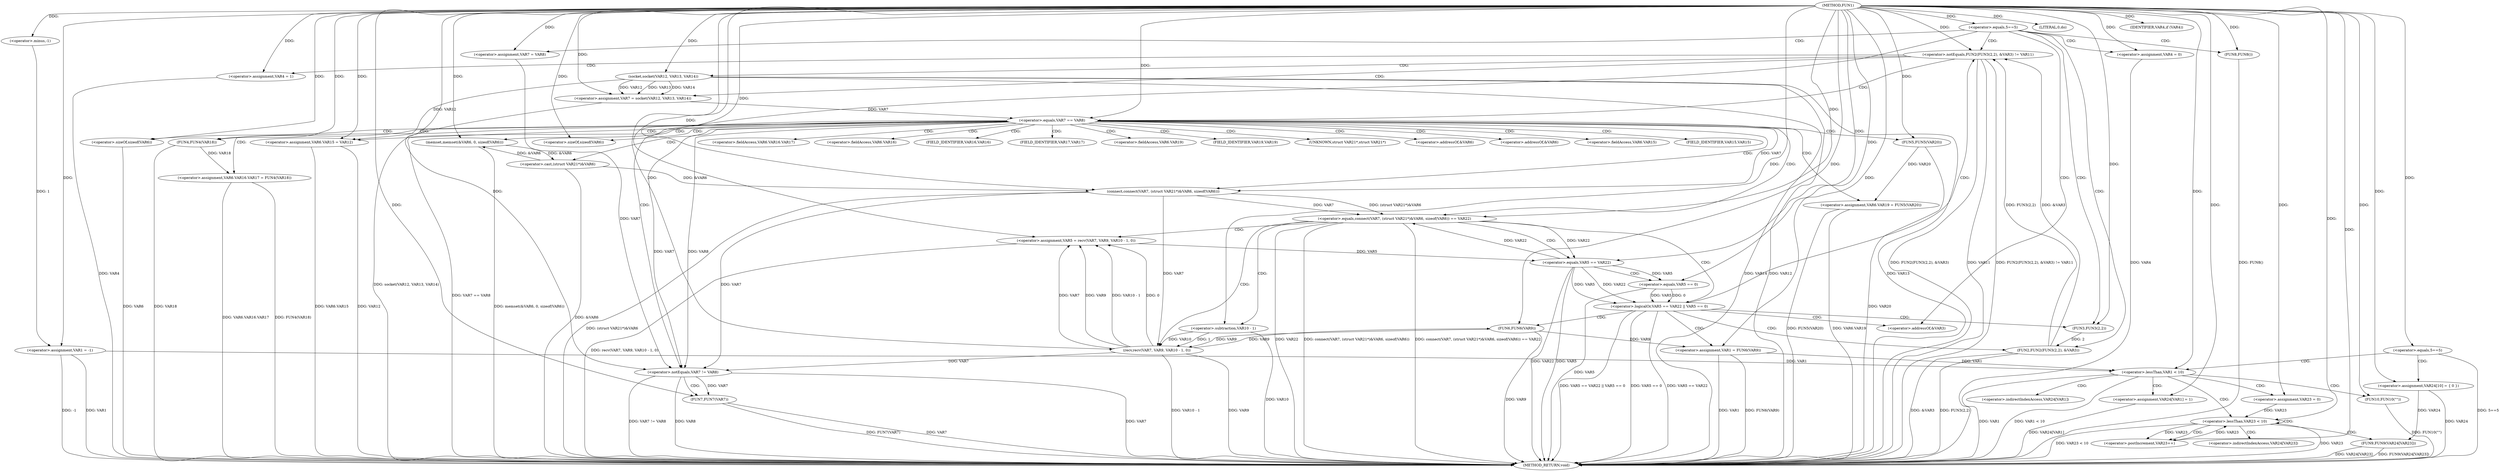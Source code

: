 digraph FUN1 {  
"1000100" [label = "(METHOD,FUN1)" ]
"1000264" [label = "(METHOD_RETURN,void)" ]
"1000103" [label = "(<operator>.assignment,VAR1 = -1)" ]
"1000105" [label = "(<operator>.minus,-1)" ]
"1000108" [label = "(<operator>.equals,5==5)" ]
"1000115" [label = "(<operator>.assignment,VAR4 = 0)" ]
"1000121" [label = "(<operator>.assignment,VAR7 = VAR8)" ]
"1000128" [label = "(<operator>.notEquals,FUN2(FUN3(2,2), &VAR3) != VAR11)" ]
"1000129" [label = "(FUN2,FUN2(FUN3(2,2), &VAR3))" ]
"1000130" [label = "(FUN3,FUN3(2,2))" ]
"1000138" [label = "(<operator>.assignment,VAR4 = 1)" ]
"1000141" [label = "(<operator>.assignment,VAR7 = socket(VAR12, VAR13, VAR14))" ]
"1000143" [label = "(socket,socket(VAR12, VAR13, VAR14))" ]
"1000148" [label = "(<operator>.equals,VAR7 == VAR8)" ]
"1000153" [label = "(memset,memset(&VAR6, 0, sizeof(VAR6)))" ]
"1000157" [label = "(<operator>.sizeOf,sizeof(VAR6))" ]
"1000159" [label = "(<operator>.assignment,VAR6.VAR15 = VAR12)" ]
"1000164" [label = "(<operator>.assignment,VAR6.VAR16.VAR17 = FUN4(VAR18))" ]
"1000170" [label = "(FUN4,FUN4(VAR18))" ]
"1000172" [label = "(<operator>.assignment,VAR6.VAR19 = FUN5(VAR20))" ]
"1000176" [label = "(FUN5,FUN5(VAR20))" ]
"1000179" [label = "(<operator>.equals,connect(VAR7, (struct VAR21*)&VAR6, sizeof(VAR6)) == VAR22)" ]
"1000180" [label = "(connect,connect(VAR7, (struct VAR21*)&VAR6, sizeof(VAR6)))" ]
"1000182" [label = "(<operator>.cast,(struct VAR21*)&VAR6)" ]
"1000186" [label = "(<operator>.sizeOf,sizeof(VAR6))" ]
"1000191" [label = "(<operator>.assignment,VAR5 = recv(VAR7, VAR9, VAR10 - 1, 0))" ]
"1000193" [label = "(recv,recv(VAR7, VAR9, VAR10 - 1, 0))" ]
"1000196" [label = "(<operator>.subtraction,VAR10 - 1)" ]
"1000201" [label = "(<operator>.logicalOr,VAR5 == VAR22 || VAR5 == 0)" ]
"1000202" [label = "(<operator>.equals,VAR5 == VAR22)" ]
"1000205" [label = "(<operator>.equals,VAR5 == 0)" ]
"1000210" [label = "(<operator>.assignment,VAR1 = FUN6(VAR9))" ]
"1000212" [label = "(FUN6,FUN6(VAR9))" ]
"1000214" [label = "(LITERAL,0,do)" ]
"1000216" [label = "(<operator>.notEquals,VAR7 != VAR8)" ]
"1000220" [label = "(FUN7,FUN7(VAR7))" ]
"1000223" [label = "(IDENTIFIER,VAR4,if (VAR4))" ]
"1000225" [label = "(FUN8,FUN8())" ]
"1000227" [label = "(<operator>.equals,5==5)" ]
"1000234" [label = "(<operator>.assignment,VAR24[10] = { 0 })" ]
"1000237" [label = "(<operator>.lessThan,VAR1 < 10)" ]
"1000241" [label = "(<operator>.assignment,VAR24[VAR1] = 1)" ]
"1000247" [label = "(<operator>.assignment,VAR23 = 0)" ]
"1000250" [label = "(<operator>.lessThan,VAR23 < 10)" ]
"1000253" [label = "(<operator>.postIncrement,VAR23++)" ]
"1000256" [label = "(FUN9,FUN9(VAR24[VAR23]))" ]
"1000262" [label = "(FUN10,FUN10(\"\"))" ]
"1000133" [label = "(<operator>.addressOf,&VAR3)" ]
"1000154" [label = "(<operator>.addressOf,&VAR6)" ]
"1000160" [label = "(<operator>.fieldAccess,VAR6.VAR15)" ]
"1000162" [label = "(FIELD_IDENTIFIER,VAR15,VAR15)" ]
"1000165" [label = "(<operator>.fieldAccess,VAR6.VAR16.VAR17)" ]
"1000166" [label = "(<operator>.fieldAccess,VAR6.VAR16)" ]
"1000168" [label = "(FIELD_IDENTIFIER,VAR16,VAR16)" ]
"1000169" [label = "(FIELD_IDENTIFIER,VAR17,VAR17)" ]
"1000173" [label = "(<operator>.fieldAccess,VAR6.VAR19)" ]
"1000175" [label = "(FIELD_IDENTIFIER,VAR19,VAR19)" ]
"1000183" [label = "(UNKNOWN,struct VAR21*,struct VAR21*)" ]
"1000184" [label = "(<operator>.addressOf,&VAR6)" ]
"1000242" [label = "(<operator>.indirectIndexAccess,VAR24[VAR1])" ]
"1000257" [label = "(<operator>.indirectIndexAccess,VAR24[VAR23])" ]
  "1000237" -> "1000264"  [ label = "DDG: VAR1 < 10"] 
  "1000216" -> "1000264"  [ label = "DDG: VAR7 != VAR8"] 
  "1000103" -> "1000264"  [ label = "DDG: -1"] 
  "1000153" -> "1000264"  [ label = "DDG: memset(&VAR6, 0, sizeof(VAR6))"] 
  "1000129" -> "1000264"  [ label = "DDG: &VAR3"] 
  "1000196" -> "1000264"  [ label = "DDG: VAR10"] 
  "1000115" -> "1000264"  [ label = "DDG: VAR4"] 
  "1000180" -> "1000264"  [ label = "DDG: (struct VAR21*)&VAR6"] 
  "1000179" -> "1000264"  [ label = "DDG: VAR22"] 
  "1000129" -> "1000264"  [ label = "DDG: FUN3(2,2)"] 
  "1000186" -> "1000264"  [ label = "DDG: VAR6"] 
  "1000225" -> "1000264"  [ label = "DDG: FUN8()"] 
  "1000220" -> "1000264"  [ label = "DDG: VAR7"] 
  "1000250" -> "1000264"  [ label = "DDG: VAR23"] 
  "1000201" -> "1000264"  [ label = "DDG: VAR5 == VAR22 || VAR5 == 0"] 
  "1000227" -> "1000264"  [ label = "DDG: 5==5"] 
  "1000234" -> "1000264"  [ label = "DDG: VAR24"] 
  "1000179" -> "1000264"  [ label = "DDG: connect(VAR7, (struct VAR21*)&VAR6, sizeof(VAR6)) == VAR22"] 
  "1000103" -> "1000264"  [ label = "DDG: VAR1"] 
  "1000216" -> "1000264"  [ label = "DDG: VAR7"] 
  "1000237" -> "1000264"  [ label = "DDG: VAR1"] 
  "1000159" -> "1000264"  [ label = "DDG: VAR6.VAR15"] 
  "1000205" -> "1000264"  [ label = "DDG: VAR5"] 
  "1000138" -> "1000264"  [ label = "DDG: VAR4"] 
  "1000193" -> "1000264"  [ label = "DDG: VAR9"] 
  "1000182" -> "1000264"  [ label = "DDG: &VAR6"] 
  "1000128" -> "1000264"  [ label = "DDG: FUN2(FUN3(2,2), &VAR3)"] 
  "1000143" -> "1000264"  [ label = "DDG: VAR12"] 
  "1000179" -> "1000264"  [ label = "DDG: connect(VAR7, (struct VAR21*)&VAR6, sizeof(VAR6))"] 
  "1000216" -> "1000264"  [ label = "DDG: VAR8"] 
  "1000202" -> "1000264"  [ label = "DDG: VAR5"] 
  "1000148" -> "1000264"  [ label = "DDG: VAR7 == VAR8"] 
  "1000172" -> "1000264"  [ label = "DDG: FUN5(VAR20)"] 
  "1000210" -> "1000264"  [ label = "DDG: FUN6(VAR9)"] 
  "1000262" -> "1000264"  [ label = "DDG: FUN10(\"\")"] 
  "1000212" -> "1000264"  [ label = "DDG: VAR9"] 
  "1000128" -> "1000264"  [ label = "DDG: VAR11"] 
  "1000191" -> "1000264"  [ label = "DDG: recv(VAR7, VAR9, VAR10 - 1, 0)"] 
  "1000210" -> "1000264"  [ label = "DDG: VAR1"] 
  "1000172" -> "1000264"  [ label = "DDG: VAR6.VAR19"] 
  "1000141" -> "1000264"  [ label = "DDG: socket(VAR12, VAR13, VAR14)"] 
  "1000241" -> "1000264"  [ label = "DDG: VAR24[VAR1]"] 
  "1000143" -> "1000264"  [ label = "DDG: VAR13"] 
  "1000220" -> "1000264"  [ label = "DDG: FUN7(VAR7)"] 
  "1000170" -> "1000264"  [ label = "DDG: VAR18"] 
  "1000176" -> "1000264"  [ label = "DDG: VAR20"] 
  "1000164" -> "1000264"  [ label = "DDG: FUN4(VAR18)"] 
  "1000256" -> "1000264"  [ label = "DDG: VAR24[VAR23]"] 
  "1000128" -> "1000264"  [ label = "DDG: FUN2(FUN3(2,2), &VAR3) != VAR11"] 
  "1000250" -> "1000264"  [ label = "DDG: VAR23 < 10"] 
  "1000201" -> "1000264"  [ label = "DDG: VAR5 == 0"] 
  "1000256" -> "1000264"  [ label = "DDG: FUN9(VAR24[VAR23])"] 
  "1000159" -> "1000264"  [ label = "DDG: VAR12"] 
  "1000193" -> "1000264"  [ label = "DDG: VAR10 - 1"] 
  "1000143" -> "1000264"  [ label = "DDG: VAR14"] 
  "1000201" -> "1000264"  [ label = "DDG: VAR5 == VAR22"] 
  "1000202" -> "1000264"  [ label = "DDG: VAR22"] 
  "1000164" -> "1000264"  [ label = "DDG: VAR6.VAR16.VAR17"] 
  "1000105" -> "1000103"  [ label = "DDG: 1"] 
  "1000100" -> "1000103"  [ label = "DDG: "] 
  "1000100" -> "1000105"  [ label = "DDG: "] 
  "1000100" -> "1000108"  [ label = "DDG: "] 
  "1000100" -> "1000115"  [ label = "DDG: "] 
  "1000100" -> "1000121"  [ label = "DDG: "] 
  "1000129" -> "1000128"  [ label = "DDG: FUN3(2,2)"] 
  "1000129" -> "1000128"  [ label = "DDG: &VAR3"] 
  "1000130" -> "1000129"  [ label = "DDG: 2"] 
  "1000100" -> "1000130"  [ label = "DDG: "] 
  "1000100" -> "1000128"  [ label = "DDG: "] 
  "1000100" -> "1000138"  [ label = "DDG: "] 
  "1000143" -> "1000141"  [ label = "DDG: VAR12"] 
  "1000143" -> "1000141"  [ label = "DDG: VAR13"] 
  "1000143" -> "1000141"  [ label = "DDG: VAR14"] 
  "1000100" -> "1000141"  [ label = "DDG: "] 
  "1000100" -> "1000143"  [ label = "DDG: "] 
  "1000141" -> "1000148"  [ label = "DDG: VAR7"] 
  "1000100" -> "1000148"  [ label = "DDG: "] 
  "1000182" -> "1000153"  [ label = "DDG: &VAR6"] 
  "1000100" -> "1000153"  [ label = "DDG: "] 
  "1000100" -> "1000157"  [ label = "DDG: "] 
  "1000143" -> "1000159"  [ label = "DDG: VAR12"] 
  "1000100" -> "1000159"  [ label = "DDG: "] 
  "1000170" -> "1000164"  [ label = "DDG: VAR18"] 
  "1000100" -> "1000170"  [ label = "DDG: "] 
  "1000176" -> "1000172"  [ label = "DDG: VAR20"] 
  "1000100" -> "1000176"  [ label = "DDG: "] 
  "1000180" -> "1000179"  [ label = "DDG: VAR7"] 
  "1000180" -> "1000179"  [ label = "DDG: (struct VAR21*)&VAR6"] 
  "1000148" -> "1000180"  [ label = "DDG: VAR7"] 
  "1000100" -> "1000180"  [ label = "DDG: "] 
  "1000182" -> "1000180"  [ label = "DDG: &VAR6"] 
  "1000153" -> "1000182"  [ label = "DDG: &VAR6"] 
  "1000100" -> "1000186"  [ label = "DDG: "] 
  "1000202" -> "1000179"  [ label = "DDG: VAR22"] 
  "1000100" -> "1000179"  [ label = "DDG: "] 
  "1000193" -> "1000191"  [ label = "DDG: VAR7"] 
  "1000193" -> "1000191"  [ label = "DDG: VAR9"] 
  "1000193" -> "1000191"  [ label = "DDG: VAR10 - 1"] 
  "1000193" -> "1000191"  [ label = "DDG: 0"] 
  "1000100" -> "1000191"  [ label = "DDG: "] 
  "1000180" -> "1000193"  [ label = "DDG: VAR7"] 
  "1000100" -> "1000193"  [ label = "DDG: "] 
  "1000212" -> "1000193"  [ label = "DDG: VAR9"] 
  "1000196" -> "1000193"  [ label = "DDG: VAR10"] 
  "1000196" -> "1000193"  [ label = "DDG: 1"] 
  "1000100" -> "1000196"  [ label = "DDG: "] 
  "1000202" -> "1000201"  [ label = "DDG: VAR5"] 
  "1000202" -> "1000201"  [ label = "DDG: VAR22"] 
  "1000191" -> "1000202"  [ label = "DDG: VAR5"] 
  "1000100" -> "1000202"  [ label = "DDG: "] 
  "1000179" -> "1000202"  [ label = "DDG: VAR22"] 
  "1000205" -> "1000201"  [ label = "DDG: VAR5"] 
  "1000205" -> "1000201"  [ label = "DDG: 0"] 
  "1000202" -> "1000205"  [ label = "DDG: VAR5"] 
  "1000100" -> "1000205"  [ label = "DDG: "] 
  "1000212" -> "1000210"  [ label = "DDG: VAR9"] 
  "1000100" -> "1000210"  [ label = "DDG: "] 
  "1000193" -> "1000212"  [ label = "DDG: VAR9"] 
  "1000100" -> "1000212"  [ label = "DDG: "] 
  "1000100" -> "1000214"  [ label = "DDG: "] 
  "1000193" -> "1000216"  [ label = "DDG: VAR7"] 
  "1000180" -> "1000216"  [ label = "DDG: VAR7"] 
  "1000148" -> "1000216"  [ label = "DDG: VAR7"] 
  "1000121" -> "1000216"  [ label = "DDG: VAR7"] 
  "1000100" -> "1000216"  [ label = "DDG: "] 
  "1000148" -> "1000216"  [ label = "DDG: VAR8"] 
  "1000216" -> "1000220"  [ label = "DDG: VAR7"] 
  "1000100" -> "1000220"  [ label = "DDG: "] 
  "1000100" -> "1000223"  [ label = "DDG: "] 
  "1000100" -> "1000225"  [ label = "DDG: "] 
  "1000100" -> "1000227"  [ label = "DDG: "] 
  "1000100" -> "1000234"  [ label = "DDG: "] 
  "1000103" -> "1000237"  [ label = "DDG: VAR1"] 
  "1000210" -> "1000237"  [ label = "DDG: VAR1"] 
  "1000100" -> "1000237"  [ label = "DDG: "] 
  "1000100" -> "1000241"  [ label = "DDG: "] 
  "1000100" -> "1000247"  [ label = "DDG: "] 
  "1000247" -> "1000250"  [ label = "DDG: VAR23"] 
  "1000253" -> "1000250"  [ label = "DDG: VAR23"] 
  "1000100" -> "1000250"  [ label = "DDG: "] 
  "1000250" -> "1000253"  [ label = "DDG: VAR23"] 
  "1000100" -> "1000253"  [ label = "DDG: "] 
  "1000234" -> "1000256"  [ label = "DDG: VAR24"] 
  "1000100" -> "1000262"  [ label = "DDG: "] 
  "1000108" -> "1000128"  [ label = "CDG: "] 
  "1000108" -> "1000133"  [ label = "CDG: "] 
  "1000108" -> "1000216"  [ label = "CDG: "] 
  "1000108" -> "1000130"  [ label = "CDG: "] 
  "1000108" -> "1000121"  [ label = "CDG: "] 
  "1000108" -> "1000129"  [ label = "CDG: "] 
  "1000108" -> "1000115"  [ label = "CDG: "] 
  "1000108" -> "1000225"  [ label = "CDG: "] 
  "1000128" -> "1000141"  [ label = "CDG: "] 
  "1000128" -> "1000148"  [ label = "CDG: "] 
  "1000128" -> "1000138"  [ label = "CDG: "] 
  "1000128" -> "1000143"  [ label = "CDG: "] 
  "1000148" -> "1000164"  [ label = "CDG: "] 
  "1000148" -> "1000182"  [ label = "CDG: "] 
  "1000148" -> "1000166"  [ label = "CDG: "] 
  "1000148" -> "1000180"  [ label = "CDG: "] 
  "1000148" -> "1000183"  [ label = "CDG: "] 
  "1000148" -> "1000165"  [ label = "CDG: "] 
  "1000148" -> "1000157"  [ label = "CDG: "] 
  "1000148" -> "1000175"  [ label = "CDG: "] 
  "1000148" -> "1000154"  [ label = "CDG: "] 
  "1000148" -> "1000160"  [ label = "CDG: "] 
  "1000148" -> "1000179"  [ label = "CDG: "] 
  "1000148" -> "1000176"  [ label = "CDG: "] 
  "1000148" -> "1000153"  [ label = "CDG: "] 
  "1000148" -> "1000186"  [ label = "CDG: "] 
  "1000148" -> "1000172"  [ label = "CDG: "] 
  "1000148" -> "1000169"  [ label = "CDG: "] 
  "1000148" -> "1000168"  [ label = "CDG: "] 
  "1000148" -> "1000159"  [ label = "CDG: "] 
  "1000148" -> "1000173"  [ label = "CDG: "] 
  "1000148" -> "1000170"  [ label = "CDG: "] 
  "1000148" -> "1000184"  [ label = "CDG: "] 
  "1000148" -> "1000162"  [ label = "CDG: "] 
  "1000179" -> "1000191"  [ label = "CDG: "] 
  "1000179" -> "1000201"  [ label = "CDG: "] 
  "1000179" -> "1000196"  [ label = "CDG: "] 
  "1000179" -> "1000202"  [ label = "CDG: "] 
  "1000179" -> "1000193"  [ label = "CDG: "] 
  "1000201" -> "1000210"  [ label = "CDG: "] 
  "1000201" -> "1000212"  [ label = "CDG: "] 
  "1000201" -> "1000128"  [ label = "CDG: "] 
  "1000201" -> "1000133"  [ label = "CDG: "] 
  "1000201" -> "1000130"  [ label = "CDG: "] 
  "1000201" -> "1000129"  [ label = "CDG: "] 
  "1000202" -> "1000205"  [ label = "CDG: "] 
  "1000216" -> "1000220"  [ label = "CDG: "] 
  "1000227" -> "1000234"  [ label = "CDG: "] 
  "1000227" -> "1000237"  [ label = "CDG: "] 
  "1000237" -> "1000242"  [ label = "CDG: "] 
  "1000237" -> "1000250"  [ label = "CDG: "] 
  "1000237" -> "1000247"  [ label = "CDG: "] 
  "1000237" -> "1000262"  [ label = "CDG: "] 
  "1000237" -> "1000241"  [ label = "CDG: "] 
  "1000250" -> "1000250"  [ label = "CDG: "] 
  "1000250" -> "1000253"  [ label = "CDG: "] 
  "1000250" -> "1000257"  [ label = "CDG: "] 
  "1000250" -> "1000256"  [ label = "CDG: "] 
}
